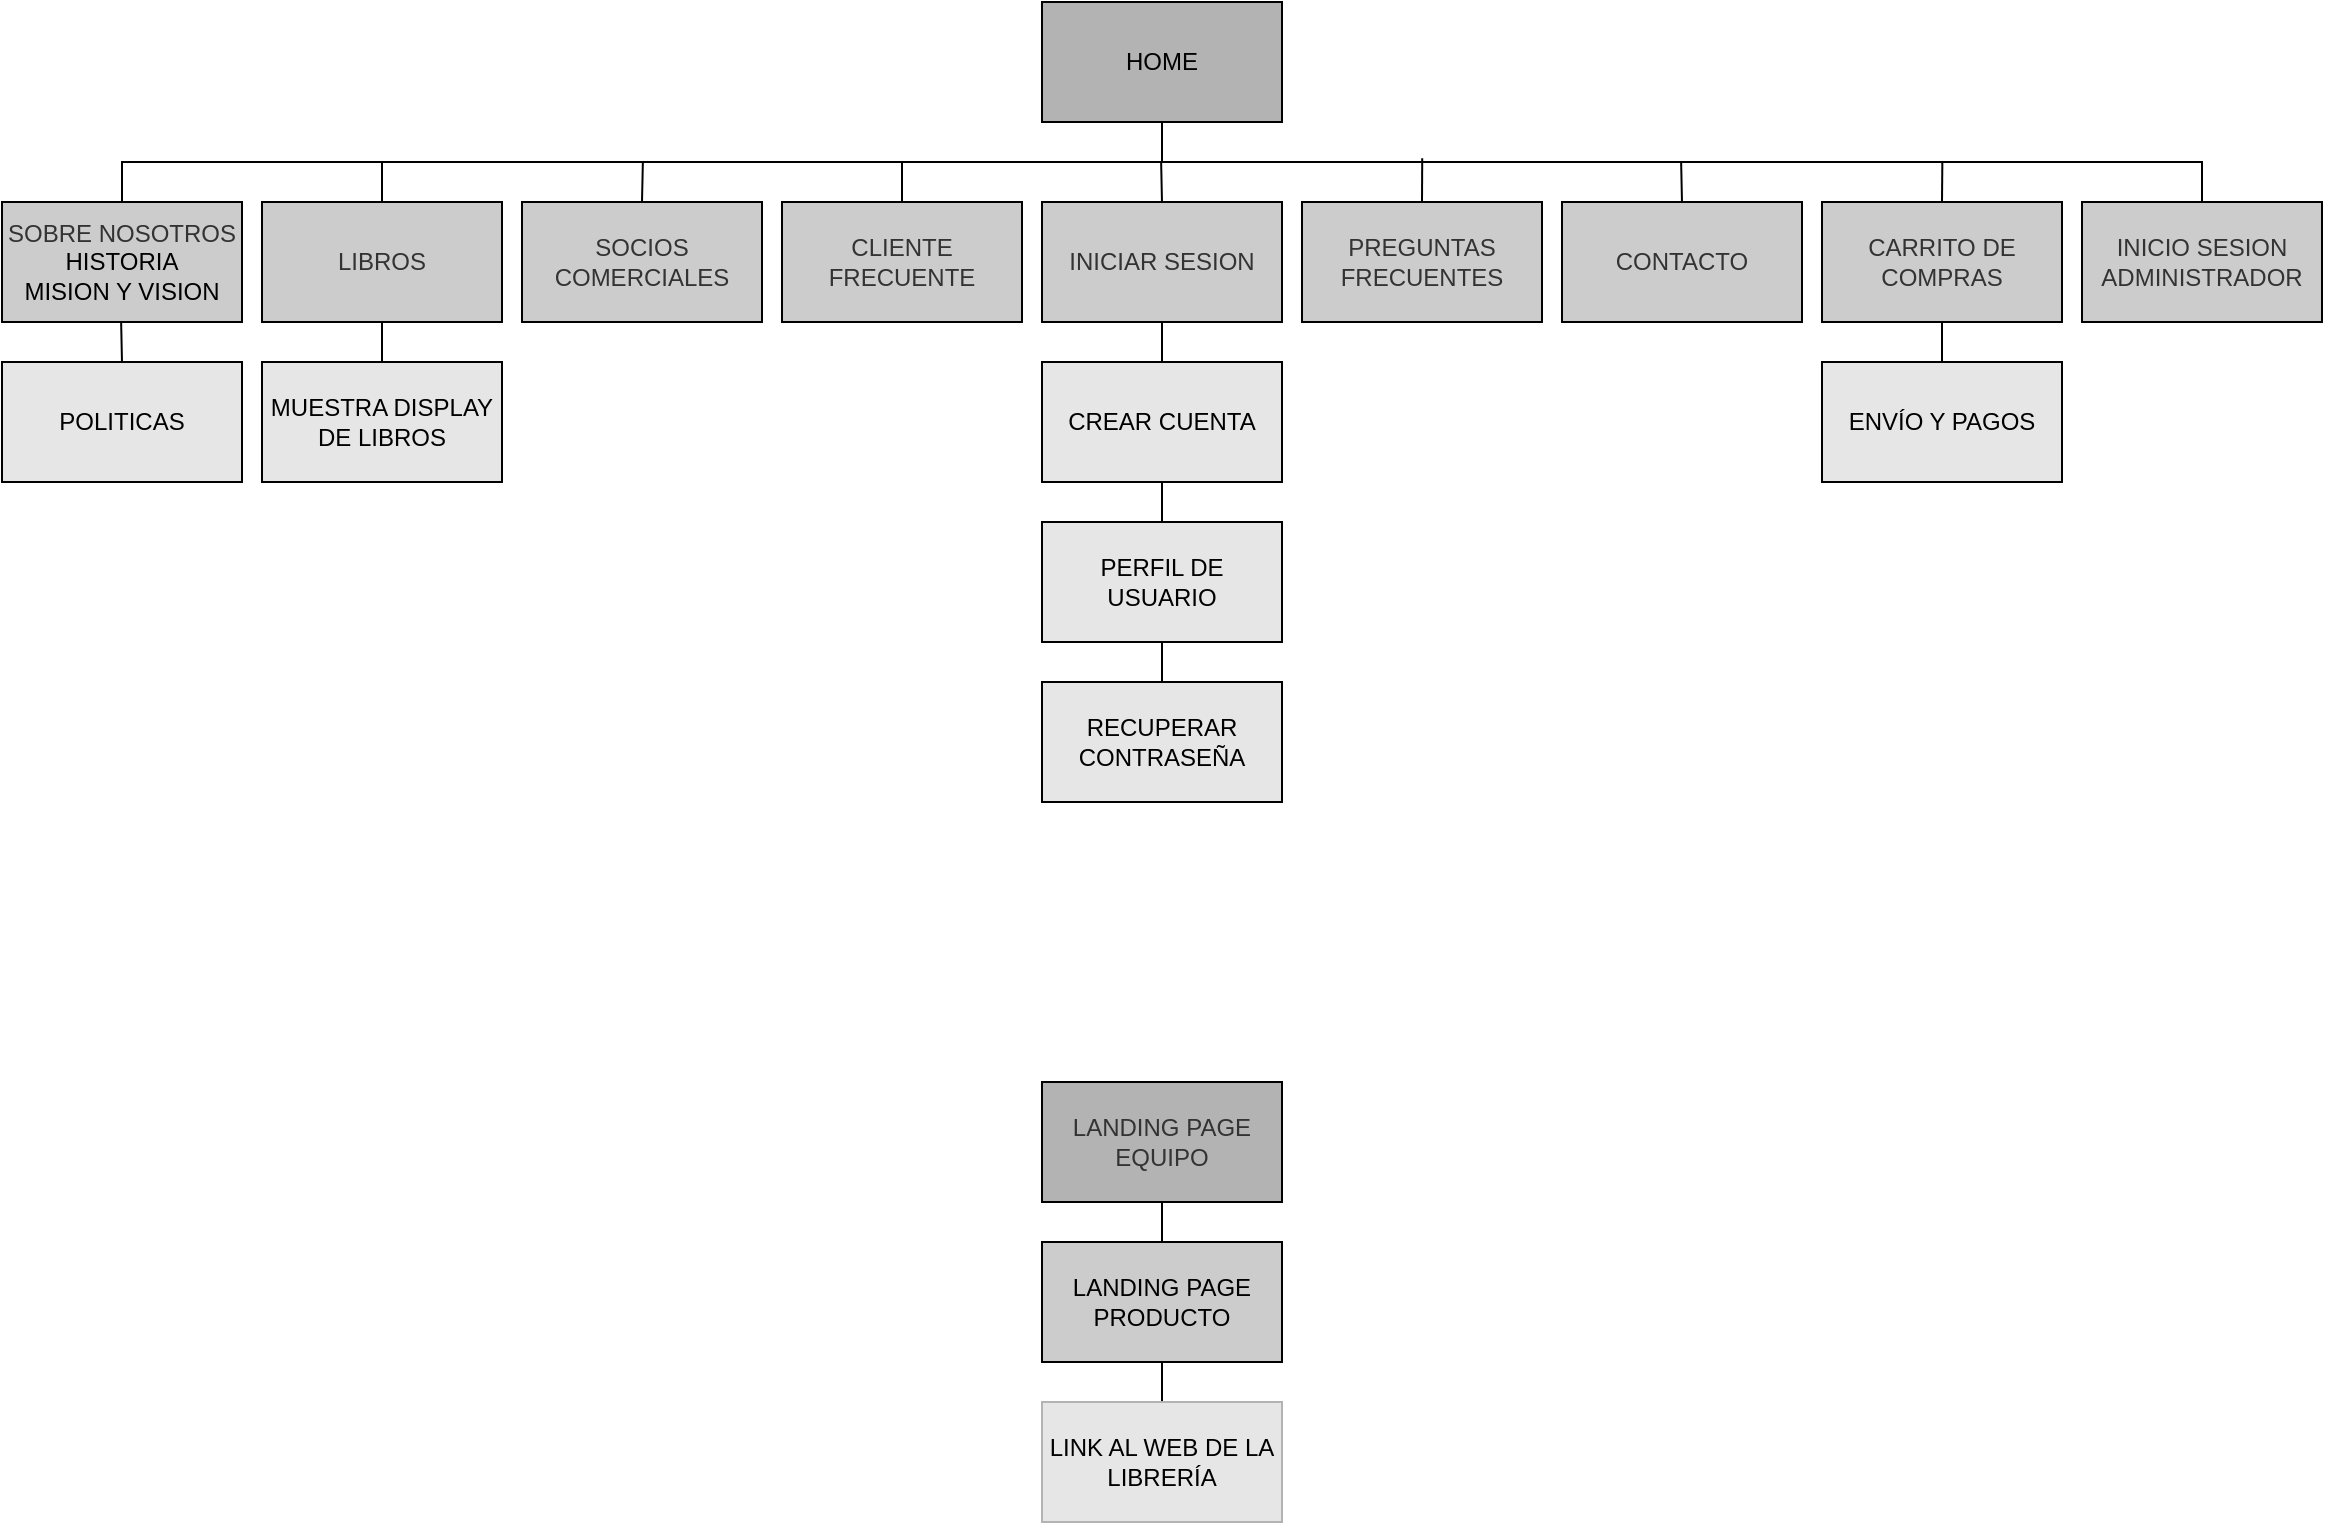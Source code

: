 <mxfile version="17.1.3" type="google"><diagram id="4bdN6MB-8dPWW6z5MpK_" name="Page-1"><mxGraphModel grid="0" gridSize="10" guides="0" tooltips="1" connect="1" arrows="1" page="0" fold="1" pageScale="1" pageWidth="827" pageHeight="1169" math="0" shadow="0"><root><mxCell id="0"/><mxCell id="1" parent="0"/><mxCell id="BNABi1H8ar_UlvU1zlo8-4" style="edgeStyle=orthogonalEdgeStyle;rounded=0;orthogonalLoop=1;jettySize=auto;html=1;exitX=0.5;exitY=1;exitDx=0;exitDy=0;entryX=0.5;entryY=0;entryDx=0;entryDy=0;endArrow=none;endFill=0;" edge="1" parent="1" source="S9rZekNs_a7EZN4N4h-u-1" target="S9rZekNs_a7EZN4N4h-u-30"><mxGeometry relative="1" as="geometry"/></mxCell><mxCell id="BNABi1H8ar_UlvU1zlo8-5" style="edgeStyle=orthogonalEdgeStyle;rounded=0;orthogonalLoop=1;jettySize=auto;html=1;exitX=0.5;exitY=1;exitDx=0;exitDy=0;entryX=0.5;entryY=0;entryDx=0;entryDy=0;endArrow=none;endFill=0;" edge="1" parent="1" source="S9rZekNs_a7EZN4N4h-u-1" target="S9rZekNs_a7EZN4N4h-u-2"><mxGeometry relative="1" as="geometry"/></mxCell><mxCell id="S9rZekNs_a7EZN4N4h-u-1" value="HOME" style="rounded=0;whiteSpace=wrap;html=1;fillColor=#B3B3B3;strokeColor=#000000;" parent="1" vertex="1"><mxGeometry x="540" y="100" width="120" height="60" as="geometry"/></mxCell><mxCell id="S9rZekNs_a7EZN4N4h-u-2" value="SOBRE NOSOTROS&lt;br&gt;&lt;span style=&quot;color: rgb(0 , 0 , 0)&quot;&gt;HISTORIA&lt;/span&gt;&lt;br style=&quot;color: rgb(0 , 0 , 0)&quot;&gt;&lt;span style=&quot;color: rgb(0 , 0 , 0)&quot;&gt;MISION Y VISION&lt;/span&gt;" style="rounded=0;whiteSpace=wrap;html=1;fillColor=#CCCCCC;strokeColor=#000000;fontColor=#333333;" parent="1" vertex="1"><mxGeometry x="20" y="200" width="120" height="60" as="geometry"/></mxCell><mxCell id="S9rZekNs_a7EZN4N4h-u-17" style="edgeStyle=orthogonalEdgeStyle;rounded=0;orthogonalLoop=1;jettySize=auto;html=1;exitX=0.5;exitY=0;exitDx=0;exitDy=0;endArrow=none;endFill=0;" parent="1" source="S9rZekNs_a7EZN4N4h-u-3" edge="1"><mxGeometry relative="1" as="geometry"><mxPoint x="859.565" y="180.0" as="targetPoint"/></mxGeometry></mxCell><mxCell id="S9rZekNs_a7EZN4N4h-u-3" value="CONTACTO" style="rounded=0;whiteSpace=wrap;html=1;fillColor=#CCCCCC;strokeColor=#000000;fontColor=#333333;" parent="1" vertex="1"><mxGeometry x="800" y="200" width="120" height="60" as="geometry"/></mxCell><mxCell id="S9rZekNs_a7EZN4N4h-u-19" style="edgeStyle=orthogonalEdgeStyle;rounded=0;orthogonalLoop=1;jettySize=auto;html=1;exitX=0.5;exitY=0;exitDx=0;exitDy=0;endArrow=none;endFill=0;" parent="1" source="S9rZekNs_a7EZN4N4h-u-4" edge="1"><mxGeometry relative="1" as="geometry"><mxPoint x="599.565" y="180.0" as="targetPoint"/></mxGeometry></mxCell><mxCell id="S9rZekNs_a7EZN4N4h-u-4" value="INICIAR SESION" style="rounded=0;whiteSpace=wrap;html=1;fillColor=#CCCCCC;strokeColor=#000000;fontColor=#333333;" parent="1" vertex="1"><mxGeometry x="540" y="200" width="120" height="60" as="geometry"/></mxCell><mxCell id="S9rZekNs_a7EZN4N4h-u-5" style="edgeStyle=orthogonalEdgeStyle;rounded=0;orthogonalLoop=1;jettySize=auto;html=1;exitX=0.5;exitY=1;exitDx=0;exitDy=0;" parent="1" source="S9rZekNs_a7EZN4N4h-u-2" target="S9rZekNs_a7EZN4N4h-u-2" edge="1"><mxGeometry relative="1" as="geometry"/></mxCell><mxCell id="S9rZekNs_a7EZN4N4h-u-21" style="edgeStyle=orthogonalEdgeStyle;rounded=0;orthogonalLoop=1;jettySize=auto;html=1;exitX=0.5;exitY=0;exitDx=0;exitDy=0;endArrow=none;endFill=0;" parent="1" source="S9rZekNs_a7EZN4N4h-u-6" edge="1"><mxGeometry relative="1" as="geometry"><mxPoint x="470" y="180.0" as="targetPoint"/></mxGeometry></mxCell><mxCell id="S9rZekNs_a7EZN4N4h-u-6" value="CLIENTE FRECUENTE" style="rounded=0;whiteSpace=wrap;html=1;fillColor=#CCCCCC;strokeColor=#000000;fontColor=#333333;" parent="1" vertex="1"><mxGeometry x="410" y="200" width="120" height="60" as="geometry"/></mxCell><mxCell id="S9rZekNs_a7EZN4N4h-u-24" style="edgeStyle=orthogonalEdgeStyle;rounded=0;orthogonalLoop=1;jettySize=auto;html=1;exitX=0.5;exitY=0;exitDx=0;exitDy=0;endArrow=none;endFill=0;" parent="1" source="S9rZekNs_a7EZN4N4h-u-7" edge="1"><mxGeometry relative="1" as="geometry"><mxPoint x="210.0" y="180.0" as="targetPoint"/></mxGeometry></mxCell><mxCell id="S9rZekNs_a7EZN4N4h-u-7" value="LIBROS" style="rounded=0;whiteSpace=wrap;html=1;fillColor=#CCCCCC;strokeColor=#000000;fontColor=#333333;" parent="1" vertex="1"><mxGeometry x="150" y="200" width="120" height="60" as="geometry"/></mxCell><mxCell id="3SGHjNgQadN2IooYMqs0-4" style="edgeStyle=orthogonalEdgeStyle;rounded=0;orthogonalLoop=1;jettySize=auto;html=1;exitX=0.5;exitY=0;exitDx=0;exitDy=0;endArrow=none;endFill=0;" parent="1" source="S9rZekNs_a7EZN4N4h-u-8" edge="1"><mxGeometry relative="1" as="geometry"><mxPoint x="990.176" y="180.0" as="targetPoint"/></mxGeometry></mxCell><mxCell id="S9rZekNs_a7EZN4N4h-u-8" value="CARRITO DE COMPRAS" style="rounded=0;whiteSpace=wrap;html=1;fillColor=#CCCCCC;strokeColor=#000000;fontColor=#333333;" parent="1" vertex="1"><mxGeometry x="930" y="200" width="120" height="60" as="geometry"/></mxCell><mxCell id="S9rZekNs_a7EZN4N4h-u-23" style="edgeStyle=orthogonalEdgeStyle;rounded=0;orthogonalLoop=1;jettySize=auto;html=1;exitX=0.5;exitY=0;exitDx=0;exitDy=0;endArrow=none;endFill=0;" parent="1" source="S9rZekNs_a7EZN4N4h-u-10" edge="1"><mxGeometry relative="1" as="geometry"><mxPoint x="340.435" y="180.0" as="targetPoint"/></mxGeometry></mxCell><mxCell id="S9rZekNs_a7EZN4N4h-u-10" value="SOCIOS COMERCIALES" style="rounded=0;whiteSpace=wrap;html=1;fillColor=#CCCCCC;strokeColor=#000000;fontColor=#333333;" parent="1" vertex="1"><mxGeometry x="280" y="200" width="120" height="60" as="geometry"/></mxCell><mxCell id="dmoCx2Kq7Dp1ax2mpWZT-6" style="edgeStyle=orthogonalEdgeStyle;rounded=0;orthogonalLoop=1;jettySize=auto;html=1;exitX=0.5;exitY=0;exitDx=0;exitDy=0;endArrow=none;endFill=0;" parent="1" source="S9rZekNs_a7EZN4N4h-u-11" edge="1"><mxGeometry relative="1" as="geometry"><mxPoint x="730.111" y="178.167" as="targetPoint"/></mxGeometry></mxCell><mxCell id="S9rZekNs_a7EZN4N4h-u-11" value="PREGUNTAS FRECUENTES" style="rounded=0;whiteSpace=wrap;html=1;fillColor=#CCCCCC;strokeColor=#000000;fontColor=#333333;" parent="1" vertex="1"><mxGeometry x="670" y="200" width="120" height="60" as="geometry"/></mxCell><mxCell id="S9rZekNs_a7EZN4N4h-u-25" style="edgeStyle=orthogonalEdgeStyle;rounded=0;orthogonalLoop=1;jettySize=auto;html=1;exitX=0.5;exitY=0;exitDx=0;exitDy=0;endArrow=none;endFill=0;" parent="1" edge="1"><mxGeometry relative="1" as="geometry"><mxPoint x="79.565" y="260.0" as="targetPoint"/><mxPoint x="80" y="280" as="sourcePoint"/></mxGeometry></mxCell><mxCell id="S9rZekNs_a7EZN4N4h-u-14" value="POLITICAS" style="rounded=0;whiteSpace=wrap;html=1;fillColor=#E6E6E6;strokeColor=#000000;" parent="1" vertex="1"><mxGeometry x="20" y="280" width="120" height="60" as="geometry"/></mxCell><mxCell id="S9rZekNs_a7EZN4N4h-u-28" style="edgeStyle=orthogonalEdgeStyle;rounded=0;orthogonalLoop=1;jettySize=auto;html=1;exitX=0.5;exitY=0;exitDx=0;exitDy=0;entryX=0.5;entryY=1;entryDx=0;entryDy=0;endArrow=none;endFill=0;" parent="1" source="S9rZekNs_a7EZN4N4h-u-27" target="S9rZekNs_a7EZN4N4h-u-4" edge="1"><mxGeometry relative="1" as="geometry"/></mxCell><mxCell id="S9rZekNs_a7EZN4N4h-u-27" value="CREAR CUENTA" style="rounded=0;whiteSpace=wrap;html=1;fillColor=#E6E6E6;strokeColor=#000000;" parent="1" vertex="1"><mxGeometry x="540" y="280" width="120" height="60" as="geometry"/></mxCell><mxCell id="S9rZekNs_a7EZN4N4h-u-33" style="edgeStyle=orthogonalEdgeStyle;rounded=0;orthogonalLoop=1;jettySize=auto;html=1;exitX=0.5;exitY=0;exitDx=0;exitDy=0;entryX=0.5;entryY=1;entryDx=0;entryDy=0;endArrow=none;endFill=0;" parent="1" source="S9rZekNs_a7EZN4N4h-u-29" target="S9rZekNs_a7EZN4N4h-u-27" edge="1"><mxGeometry relative="1" as="geometry"/></mxCell><mxCell id="S9rZekNs_a7EZN4N4h-u-29" value="PERFIL DE USUARIO" style="rounded=0;whiteSpace=wrap;html=1;fillColor=#E6E6E6;strokeColor=#000000;" parent="1" vertex="1"><mxGeometry x="540" y="360" width="120" height="60" as="geometry"/></mxCell><mxCell id="S9rZekNs_a7EZN4N4h-u-30" value="INICIO SESION ADMINISTRADOR" style="rounded=0;whiteSpace=wrap;html=1;fillColor=#CCCCCC;strokeColor=#000000;fontColor=#333333;" parent="1" vertex="1"><mxGeometry x="1060" y="200" width="120" height="60" as="geometry"/></mxCell><mxCell id="S9rZekNs_a7EZN4N4h-u-32" style="edgeStyle=orthogonalEdgeStyle;rounded=0;orthogonalLoop=1;jettySize=auto;html=1;exitX=0.5;exitY=0;exitDx=0;exitDy=0;entryX=0.5;entryY=1;entryDx=0;entryDy=0;endArrow=none;endFill=0;" parent="1" source="S9rZekNs_a7EZN4N4h-u-31" target="S9rZekNs_a7EZN4N4h-u-7" edge="1"><mxGeometry relative="1" as="geometry"/></mxCell><mxCell id="S9rZekNs_a7EZN4N4h-u-31" value="MUESTRA DISPLAY DE LIBROS" style="rounded=0;whiteSpace=wrap;html=1;fillColor=#E6E6E6;strokeColor=#000000;" parent="1" vertex="1"><mxGeometry x="150" y="280" width="120" height="60" as="geometry"/></mxCell><mxCell id="BNABi1H8ar_UlvU1zlo8-8" style="edgeStyle=orthogonalEdgeStyle;rounded=0;orthogonalLoop=1;jettySize=auto;html=1;exitX=0.5;exitY=1;exitDx=0;exitDy=0;entryX=0.5;entryY=0;entryDx=0;entryDy=0;endArrow=none;endFill=0;" edge="1" parent="1" source="3SGHjNgQadN2IooYMqs0-1" target="BNABi1H8ar_UlvU1zlo8-6"><mxGeometry relative="1" as="geometry"/></mxCell><mxCell id="3SGHjNgQadN2IooYMqs0-1" value="LANDING PAGE PRODUCTO" style="rounded=0;whiteSpace=wrap;html=1;fillColor=#CCCCCC;strokeColor=#000000;" parent="1" vertex="1"><mxGeometry x="540" y="720" width="120" height="60" as="geometry"/></mxCell><mxCell id="dmoCx2Kq7Dp1ax2mpWZT-3" style="edgeStyle=orthogonalEdgeStyle;rounded=0;orthogonalLoop=1;jettySize=auto;html=1;exitX=0.5;exitY=0;exitDx=0;exitDy=0;entryX=0.5;entryY=1;entryDx=0;entryDy=0;endArrow=none;endFill=0;" parent="1" source="dmoCx2Kq7Dp1ax2mpWZT-2" target="S9rZekNs_a7EZN4N4h-u-29" edge="1"><mxGeometry relative="1" as="geometry"/></mxCell><mxCell id="dmoCx2Kq7Dp1ax2mpWZT-2" value="RECUPERAR&lt;br&gt;CONTRASEÑA" style="rounded=0;whiteSpace=wrap;html=1;fillColor=#E6E6E6;strokeColor=#000000;" parent="1" vertex="1"><mxGeometry x="540" y="440" width="120" height="60" as="geometry"/></mxCell><mxCell id="BNABi1H8ar_UlvU1zlo8-7" style="edgeStyle=orthogonalEdgeStyle;rounded=0;orthogonalLoop=1;jettySize=auto;html=1;exitX=0.5;exitY=1;exitDx=0;exitDy=0;entryX=0.5;entryY=0;entryDx=0;entryDy=0;endArrow=none;endFill=0;" edge="1" parent="1" source="S9rZekNs_a7EZN4N4h-u-9" target="3SGHjNgQadN2IooYMqs0-1"><mxGeometry relative="1" as="geometry"/></mxCell><mxCell id="S9rZekNs_a7EZN4N4h-u-9" value="LANDING PAGE EQUIPO" style="rounded=0;whiteSpace=wrap;html=1;fillColor=#B3B3B3;strokeColor=#000000;fontColor=#333333;" parent="1" vertex="1"><mxGeometry x="540" y="640" width="120" height="60" as="geometry"/></mxCell><mxCell id="BNABi1H8ar_UlvU1zlo8-2" style="edgeStyle=orthogonalEdgeStyle;rounded=0;orthogonalLoop=1;jettySize=auto;html=1;exitX=0.5;exitY=0;exitDx=0;exitDy=0;entryX=0.5;entryY=1;entryDx=0;entryDy=0;endArrow=none;endFill=0;" edge="1" parent="1" source="BNABi1H8ar_UlvU1zlo8-1" target="S9rZekNs_a7EZN4N4h-u-8"><mxGeometry relative="1" as="geometry"/></mxCell><mxCell id="BNABi1H8ar_UlvU1zlo8-1" value="ENVÍO Y PAGOS" style="rounded=0;whiteSpace=wrap;html=1;fillColor=#E6E6E6;strokeColor=#000000;" vertex="1" parent="1"><mxGeometry x="930" y="280" width="120" height="60" as="geometry"/></mxCell><mxCell id="BNABi1H8ar_UlvU1zlo8-6" value="LINK AL WEB DE LA&lt;br&gt;LIBRERÍA" style="rounded=0;whiteSpace=wrap;html=1;fillColor=#E6E6E6;strokeColor=#B3B3B3;" vertex="1" parent="1"><mxGeometry x="540" y="800" width="120" height="60" as="geometry"/></mxCell></root></mxGraphModel></diagram></mxfile>